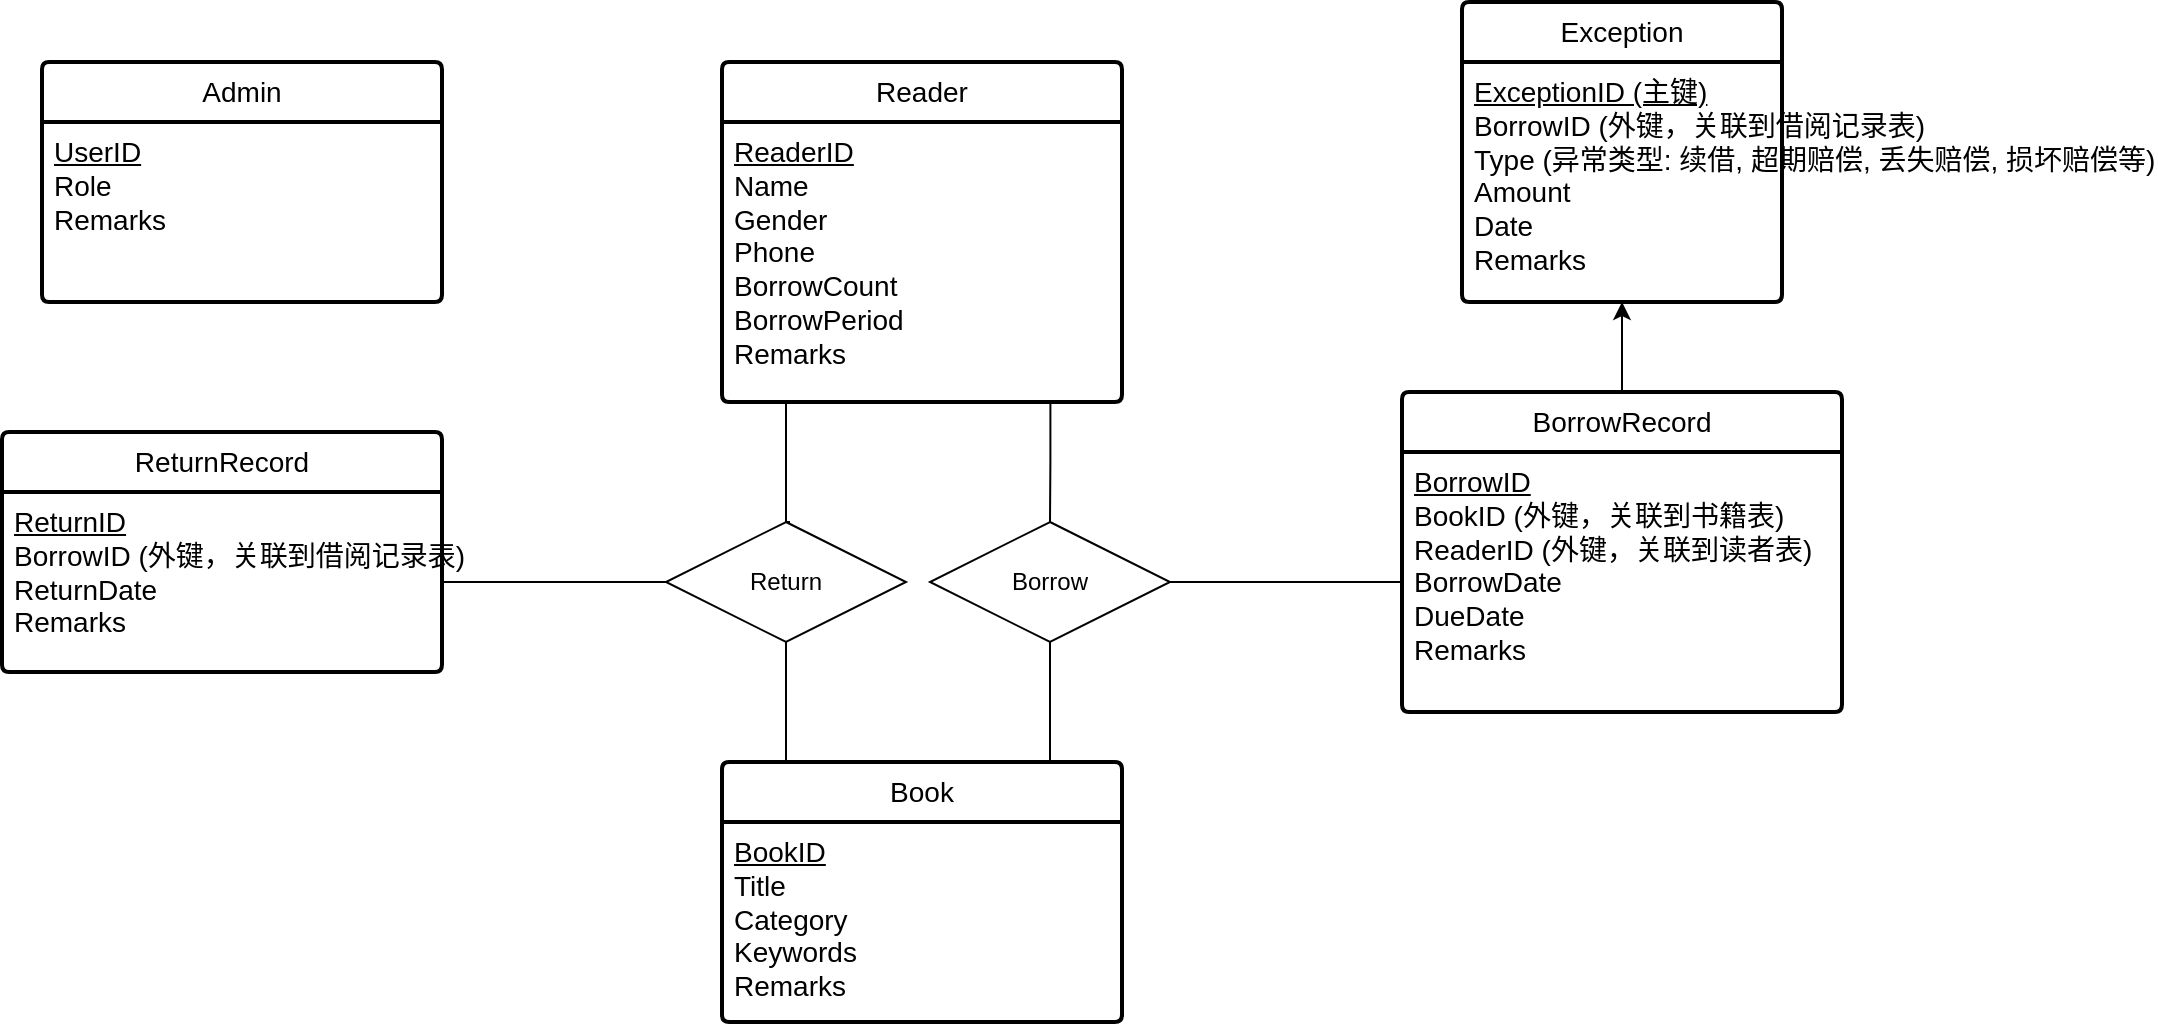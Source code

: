 <mxfile version="25.0.1">
  <diagram name="第 1 页" id="e6M-VB0sTWYDbAhcyruc">
    <mxGraphModel dx="1664" dy="456" grid="1" gridSize="10" guides="1" tooltips="1" connect="1" arrows="1" fold="1" page="1" pageScale="1" pageWidth="827" pageHeight="1169" background="#ffffff" math="0" shadow="0">
      <root>
        <mxCell id="0" />
        <mxCell id="1" parent="0" />
        <mxCell id="fZOJicUxICWee5noGRoj-22" style="edgeStyle=orthogonalEdgeStyle;rounded=0;orthogonalLoop=1;jettySize=auto;html=1;exitX=0.5;exitY=0;exitDx=0;exitDy=0;" parent="1" source="fZOJicUxICWee5noGRoj-2" target="fZOJicUxICWee5noGRoj-11" edge="1">
          <mxGeometry relative="1" as="geometry" />
        </mxCell>
        <mxCell id="42zim9xsgLE1wcnG_F0--1" value="Reader" style="swimlane;childLayout=stackLayout;horizontal=1;startSize=30;horizontalStack=0;rounded=1;fontSize=14;fontStyle=0;strokeWidth=2;resizeParent=0;resizeLast=1;shadow=0;dashed=0;align=center;arcSize=4;whiteSpace=wrap;html=1;swimlaneLine=1;" parent="1" vertex="1">
          <mxGeometry x="80" y="70" width="200" height="170" as="geometry">
            <mxRectangle x="80" y="130" width="80" height="30" as="alternateBounds" />
          </mxGeometry>
        </mxCell>
        <mxCell id="42zim9xsgLE1wcnG_F0--2" value="&lt;div&gt;&lt;span style=&quot;font-size: 14px;&quot;&gt;&lt;u&gt;ReaderID&lt;/u&gt;&lt;/span&gt;&lt;/div&gt;&lt;div&gt;&lt;span style=&quot;font-size: 14px;&quot;&gt;Name&lt;/span&gt;&lt;/div&gt;&lt;div&gt;&lt;span style=&quot;font-size: 14px;&quot;&gt;Gender&lt;/span&gt;&lt;/div&gt;&lt;div&gt;&lt;span style=&quot;font-size: 14px;&quot;&gt;Phone&lt;/span&gt;&lt;/div&gt;&lt;div&gt;&lt;span style=&quot;font-size: 14px;&quot;&gt;BorrowCount&lt;/span&gt;&lt;/div&gt;&lt;div&gt;&lt;span style=&quot;font-size: 14px;&quot;&gt;BorrowPeriod&lt;/span&gt;&lt;/div&gt;&lt;div&gt;&lt;span style=&quot;font-size: 14px;&quot;&gt;Remarks&lt;/span&gt;&lt;/div&gt;" style="align=left;strokeColor=none;fillColor=none;spacingLeft=4;fontSize=12;verticalAlign=top;resizable=0;rotatable=0;part=1;html=1;" parent="42zim9xsgLE1wcnG_F0--1" vertex="1">
          <mxGeometry y="30" width="200" height="140" as="geometry" />
        </mxCell>
        <mxCell id="42zim9xsgLE1wcnG_F0--11" style="edgeStyle=orthogonalEdgeStyle;rounded=0;orthogonalLoop=1;jettySize=auto;html=1;exitX=0.5;exitY=1;exitDx=0;exitDy=0;entryX=0.5;entryY=0;entryDx=0;entryDy=0;endArrow=none;endFill=0;" parent="1" source="42zim9xsgLE1wcnG_F0--3" target="42zim9xsgLE1wcnG_F0--8" edge="1">
          <mxGeometry relative="1" as="geometry">
            <Array as="points">
              <mxPoint x="244" y="420" />
            </Array>
          </mxGeometry>
        </mxCell>
        <mxCell id="fZOJicUxICWee5noGRoj-6" style="edgeStyle=orthogonalEdgeStyle;rounded=0;orthogonalLoop=1;jettySize=auto;html=1;endArrow=none;endFill=0;" parent="1" source="42zim9xsgLE1wcnG_F0--3" target="fZOJicUxICWee5noGRoj-3" edge="1">
          <mxGeometry relative="1" as="geometry" />
        </mxCell>
        <mxCell id="fZOJicUxICWee5noGRoj-14" style="edgeStyle=orthogonalEdgeStyle;rounded=0;orthogonalLoop=1;jettySize=auto;html=1;endArrow=none;endFill=0;" parent="1" source="fZOJicUxICWee5noGRoj-15" target="fZOJicUxICWee5noGRoj-8" edge="1">
          <mxGeometry relative="1" as="geometry" />
        </mxCell>
        <mxCell id="42zim9xsgLE1wcnG_F0--3" value="Borrow" style="shape=rhombus;perimeter=rhombusPerimeter;whiteSpace=wrap;html=1;align=center;" parent="1" vertex="1">
          <mxGeometry x="184" y="300" width="120" height="60" as="geometry" />
        </mxCell>
        <mxCell id="42zim9xsgLE1wcnG_F0--4" style="edgeStyle=orthogonalEdgeStyle;rounded=0;orthogonalLoop=1;jettySize=auto;html=1;endArrow=none;endFill=0;exitX=0.821;exitY=0.999;exitDx=0;exitDy=0;exitPerimeter=0;" parent="1" source="42zim9xsgLE1wcnG_F0--2" target="42zim9xsgLE1wcnG_F0--3" edge="1">
          <mxGeometry relative="1" as="geometry" />
        </mxCell>
        <mxCell id="42zim9xsgLE1wcnG_F0--8" value="Book" style="swimlane;childLayout=stackLayout;horizontal=1;startSize=30;horizontalStack=0;rounded=1;fontSize=14;fontStyle=0;strokeWidth=2;resizeParent=0;resizeLast=1;shadow=0;dashed=0;align=center;arcSize=4;whiteSpace=wrap;html=1;swimlaneLine=1;" parent="1" vertex="1">
          <mxGeometry x="80" y="420" width="200" height="130" as="geometry" />
        </mxCell>
        <mxCell id="42zim9xsgLE1wcnG_F0--9" value="&lt;div&gt;&lt;span style=&quot;font-size: 14px;&quot;&gt;&lt;u&gt;BookID&lt;/u&gt;&lt;/span&gt;&lt;/div&gt;&lt;div&gt;&lt;span style=&quot;font-size: 14px;&quot;&gt;Title&lt;/span&gt;&lt;/div&gt;&lt;div&gt;&lt;span style=&quot;font-size: 14px;&quot;&gt;Category&lt;/span&gt;&lt;/div&gt;&lt;div&gt;&lt;span style=&quot;font-size: 14px;&quot;&gt;Keywords&lt;/span&gt;&lt;/div&gt;&lt;div&gt;&lt;span style=&quot;font-size: 14px;&quot;&gt;Remarks&lt;/span&gt;&lt;/div&gt;&lt;div&gt;&lt;br&gt;&lt;/div&gt;" style="align=left;strokeColor=none;fillColor=none;spacingLeft=4;fontSize=12;verticalAlign=top;resizable=0;rotatable=0;part=1;html=1;" parent="42zim9xsgLE1wcnG_F0--8" vertex="1">
          <mxGeometry y="30" width="200" height="100" as="geometry" />
        </mxCell>
        <mxCell id="fZOJicUxICWee5noGRoj-2" value="BorrowRecord" style="swimlane;childLayout=stackLayout;horizontal=1;startSize=30;horizontalStack=0;rounded=1;fontSize=14;fontStyle=0;strokeWidth=2;resizeParent=0;resizeLast=1;shadow=0;dashed=0;align=center;arcSize=4;whiteSpace=wrap;html=1;" parent="1" vertex="1">
          <mxGeometry x="420" y="235" width="220" height="160" as="geometry" />
        </mxCell>
        <mxCell id="fZOJicUxICWee5noGRoj-3" value="&lt;div&gt;&lt;div&gt;&lt;span style=&quot;font-size: 14px;&quot;&gt;&lt;u&gt;BorrowID&lt;/u&gt;&lt;/span&gt;&lt;/div&gt;&lt;div&gt;&lt;span style=&quot;font-size: 14px;&quot;&gt;BookID (外键，关联到书籍表)&lt;/span&gt;&lt;/div&gt;&lt;div&gt;&lt;span style=&quot;font-size: 14px;&quot;&gt;ReaderID (外键，关联到读者表)&lt;/span&gt;&lt;/div&gt;&lt;div&gt;&lt;span style=&quot;font-size: 14px;&quot;&gt;BorrowDate&lt;/span&gt;&lt;/div&gt;&lt;div&gt;&lt;span style=&quot;font-size: 14px;&quot;&gt;DueDate&lt;/span&gt;&lt;/div&gt;&lt;div&gt;&lt;span style=&quot;font-size: 14px;&quot;&gt;Remarks&lt;/span&gt;&lt;/div&gt;&lt;/div&gt;" style="align=left;strokeColor=none;fillColor=none;spacingLeft=4;fontSize=12;verticalAlign=top;resizable=0;rotatable=0;part=1;html=1;" parent="fZOJicUxICWee5noGRoj-2" vertex="1">
          <mxGeometry y="30" width="220" height="130" as="geometry" />
        </mxCell>
        <mxCell id="fZOJicUxICWee5noGRoj-7" value="ReturnRecord" style="swimlane;childLayout=stackLayout;horizontal=1;startSize=30;horizontalStack=0;rounded=1;fontSize=14;fontStyle=0;strokeWidth=2;resizeParent=0;resizeLast=1;shadow=0;dashed=0;align=center;arcSize=4;whiteSpace=wrap;html=1;" parent="1" vertex="1">
          <mxGeometry x="-280" y="255" width="220" height="120" as="geometry" />
        </mxCell>
        <mxCell id="fZOJicUxICWee5noGRoj-8" value="&lt;div&gt;&lt;span style=&quot;font-size: 14px;&quot;&gt;&lt;u&gt;ReturnID&lt;/u&gt;&lt;/span&gt;&lt;/div&gt;&lt;div&gt;&lt;span style=&quot;font-size: 14px;&quot;&gt;BorrowID (外键，关联到借阅记录表)&lt;/span&gt;&lt;/div&gt;&lt;div&gt;&lt;span style=&quot;font-size: 14px;&quot;&gt;ReturnDate&lt;/span&gt;&lt;/div&gt;&lt;div&gt;&lt;span style=&quot;font-size: 14px;&quot;&gt;Remarks&lt;/span&gt;&lt;/div&gt;&lt;div&gt;&lt;br&gt;&lt;/div&gt;" style="align=left;strokeColor=none;fillColor=none;spacingLeft=4;fontSize=12;verticalAlign=top;resizable=0;rotatable=0;part=1;html=1;" parent="fZOJicUxICWee5noGRoj-7" vertex="1">
          <mxGeometry y="30" width="220" height="90" as="geometry" />
        </mxCell>
        <mxCell id="fZOJicUxICWee5noGRoj-10" value="Exception" style="swimlane;childLayout=stackLayout;horizontal=1;startSize=30;horizontalStack=0;rounded=1;fontSize=14;fontStyle=0;strokeWidth=2;resizeParent=0;resizeLast=1;shadow=0;dashed=0;align=center;arcSize=4;whiteSpace=wrap;html=1;" parent="1" vertex="1">
          <mxGeometry x="450" y="40" width="160" height="150" as="geometry" />
        </mxCell>
        <mxCell id="fZOJicUxICWee5noGRoj-11" value="&lt;div&gt;&lt;div&gt;&lt;font style=&quot;font-size: 14px;&quot;&gt;&lt;u&gt;ExceptionID (主键)&lt;/u&gt;&lt;/font&gt;&lt;/div&gt;&lt;div&gt;&lt;font style=&quot;font-size: 14px;&quot;&gt;BorrowID (外键，关联到借阅记录表)&lt;/font&gt;&lt;/div&gt;&lt;div&gt;&lt;font style=&quot;font-size: 14px;&quot;&gt;Type (异常类型: 续借, 超期赔偿, 丢失赔偿, 损坏赔偿等)&lt;/font&gt;&lt;/div&gt;&lt;div&gt;&lt;font style=&quot;font-size: 14px;&quot;&gt;Amount&lt;/font&gt;&lt;/div&gt;&lt;div&gt;&lt;font style=&quot;font-size: 14px;&quot;&gt;Date&lt;/font&gt;&lt;/div&gt;&lt;div&gt;&lt;font style=&quot;font-size: 14px;&quot;&gt;Remarks&lt;/font&gt;&lt;/div&gt;&lt;/div&gt;&lt;div&gt;&lt;br&gt;&lt;/div&gt;&lt;div&gt;&lt;br&gt;&lt;/div&gt;" style="align=left;strokeColor=none;fillColor=none;spacingLeft=4;fontSize=12;verticalAlign=top;resizable=0;rotatable=0;part=1;html=1;" parent="fZOJicUxICWee5noGRoj-10" vertex="1">
          <mxGeometry y="30" width="160" height="120" as="geometry" />
        </mxCell>
        <mxCell id="fZOJicUxICWee5noGRoj-16" style="edgeStyle=orthogonalEdgeStyle;rounded=0;orthogonalLoop=1;jettySize=auto;html=1;exitX=0.5;exitY=0;exitDx=0;exitDy=0;endArrow=none;endFill=0;" parent="1" edge="1">
          <mxGeometry relative="1" as="geometry">
            <mxPoint x="114" y="300" as="sourcePoint" />
            <mxPoint x="112" y="240" as="targetPoint" />
            <Array as="points">
              <mxPoint x="112" y="280" />
              <mxPoint x="112" y="280" />
            </Array>
          </mxGeometry>
        </mxCell>
        <mxCell id="fZOJicUxICWee5noGRoj-17" style="edgeStyle=orthogonalEdgeStyle;rounded=0;orthogonalLoop=1;jettySize=auto;html=1;exitX=0.5;exitY=1;exitDx=0;exitDy=0;endArrow=none;endFill=0;" parent="1" source="fZOJicUxICWee5noGRoj-15" edge="1">
          <mxGeometry relative="1" as="geometry">
            <mxPoint x="110" y="420" as="targetPoint" />
            <Array as="points">
              <mxPoint x="110" y="420" />
            </Array>
          </mxGeometry>
        </mxCell>
        <mxCell id="fZOJicUxICWee5noGRoj-15" value="Return" style="shape=rhombus;perimeter=rhombusPerimeter;whiteSpace=wrap;html=1;align=center;" parent="1" vertex="1">
          <mxGeometry x="52" y="300" width="120" height="60" as="geometry" />
        </mxCell>
        <mxCell id="kwGbHTlabIlmHMgfq3z8-6" value="Admin" style="swimlane;childLayout=stackLayout;horizontal=1;startSize=30;horizontalStack=0;rounded=1;fontSize=14;fontStyle=0;strokeWidth=2;resizeParent=0;resizeLast=1;shadow=0;dashed=0;align=center;arcSize=4;whiteSpace=wrap;html=1;" vertex="1" parent="1">
          <mxGeometry x="-260" y="70" width="200" height="120" as="geometry" />
        </mxCell>
        <mxCell id="kwGbHTlabIlmHMgfq3z8-7" value="&lt;div&gt;&lt;font style=&quot;font-size: 14px;&quot;&gt;&lt;u&gt;UserID&lt;/u&gt;&lt;/font&gt;&lt;/div&gt;&lt;div&gt;&lt;font style=&quot;font-size: 14px;&quot;&gt;Role&lt;/font&gt;&lt;/div&gt;&lt;div&gt;&lt;font style=&quot;font-size: 14px;&quot;&gt;Remarks&lt;/font&gt;&lt;/div&gt;" style="align=left;strokeColor=none;fillColor=none;spacingLeft=4;fontSize=12;verticalAlign=top;resizable=0;rotatable=0;part=1;html=1;" vertex="1" parent="kwGbHTlabIlmHMgfq3z8-6">
          <mxGeometry y="30" width="200" height="90" as="geometry" />
        </mxCell>
      </root>
    </mxGraphModel>
  </diagram>
</mxfile>
